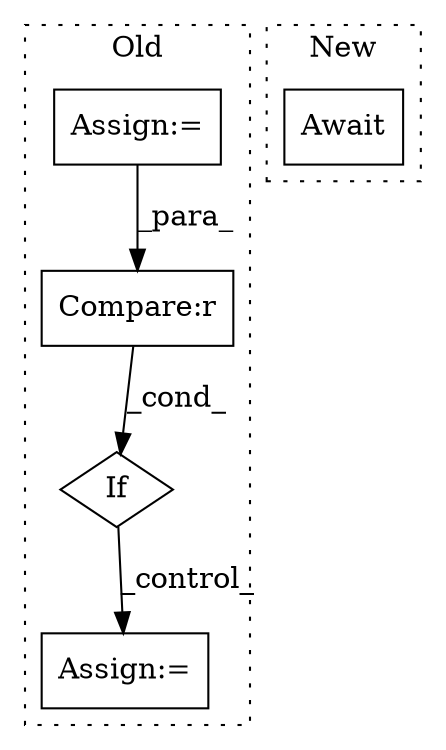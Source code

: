 digraph G {
subgraph cluster0 {
1 [label="If" a="96" s="18835" l="3" shape="diamond"];
3 [label="Assign:=" a="68" s="19458" l="3" shape="box"];
4 [label="Compare:r" a="40" s="18838" l="32" shape="box"];
5 [label="Assign:=" a="68" s="18803" l="3" shape="box"];
label = "Old";
style="dotted";
}
subgraph cluster1 {
2 [label="Await" a="70" s="21201" l="6" shape="box"];
label = "New";
style="dotted";
}
1 -> 3 [label="_control_"];
4 -> 1 [label="_cond_"];
5 -> 4 [label="_para_"];
}